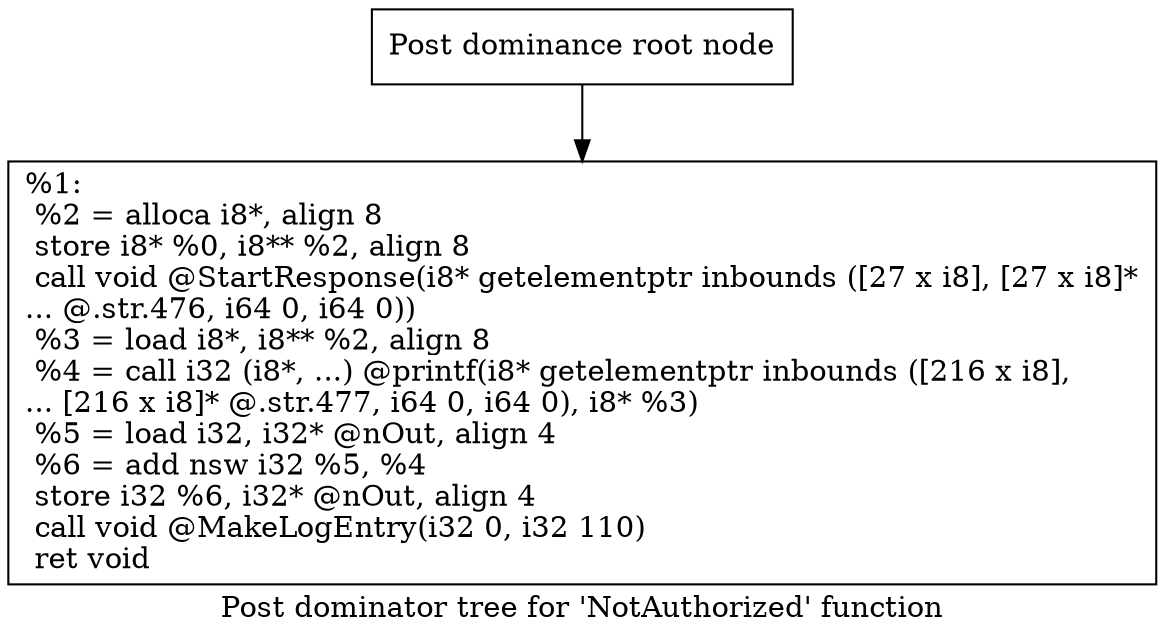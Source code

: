 digraph "Post dominator tree for 'NotAuthorized' function" {
	label="Post dominator tree for 'NotAuthorized' function";

	Node0x2712480 [shape=record,label="{Post dominance root node}"];
	Node0x2712480 -> Node0x2712440;
	Node0x2712440 [shape=record,label="{%1:\l  %2 = alloca i8*, align 8\l  store i8* %0, i8** %2, align 8\l  call void @StartResponse(i8* getelementptr inbounds ([27 x i8], [27 x i8]*\l... @.str.476, i64 0, i64 0))\l  %3 = load i8*, i8** %2, align 8\l  %4 = call i32 (i8*, ...) @printf(i8* getelementptr inbounds ([216 x i8],\l... [216 x i8]* @.str.477, i64 0, i64 0), i8* %3)\l  %5 = load i32, i32* @nOut, align 4\l  %6 = add nsw i32 %5, %4\l  store i32 %6, i32* @nOut, align 4\l  call void @MakeLogEntry(i32 0, i32 110)\l  ret void\l}"];
}
